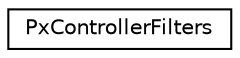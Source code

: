 digraph "Graphical Class Hierarchy"
{
  edge [fontname="Helvetica",fontsize="10",labelfontname="Helvetica",labelfontsize="10"];
  node [fontname="Helvetica",fontsize="10",shape=record];
  rankdir="LR";
  Node0 [label="PxControllerFilters",height=0.2,width=0.4,color="black", fillcolor="white", style="filled",URL="$classPxControllerFilters.html",tooltip="Filtering data for \"move\" call. "];
}
